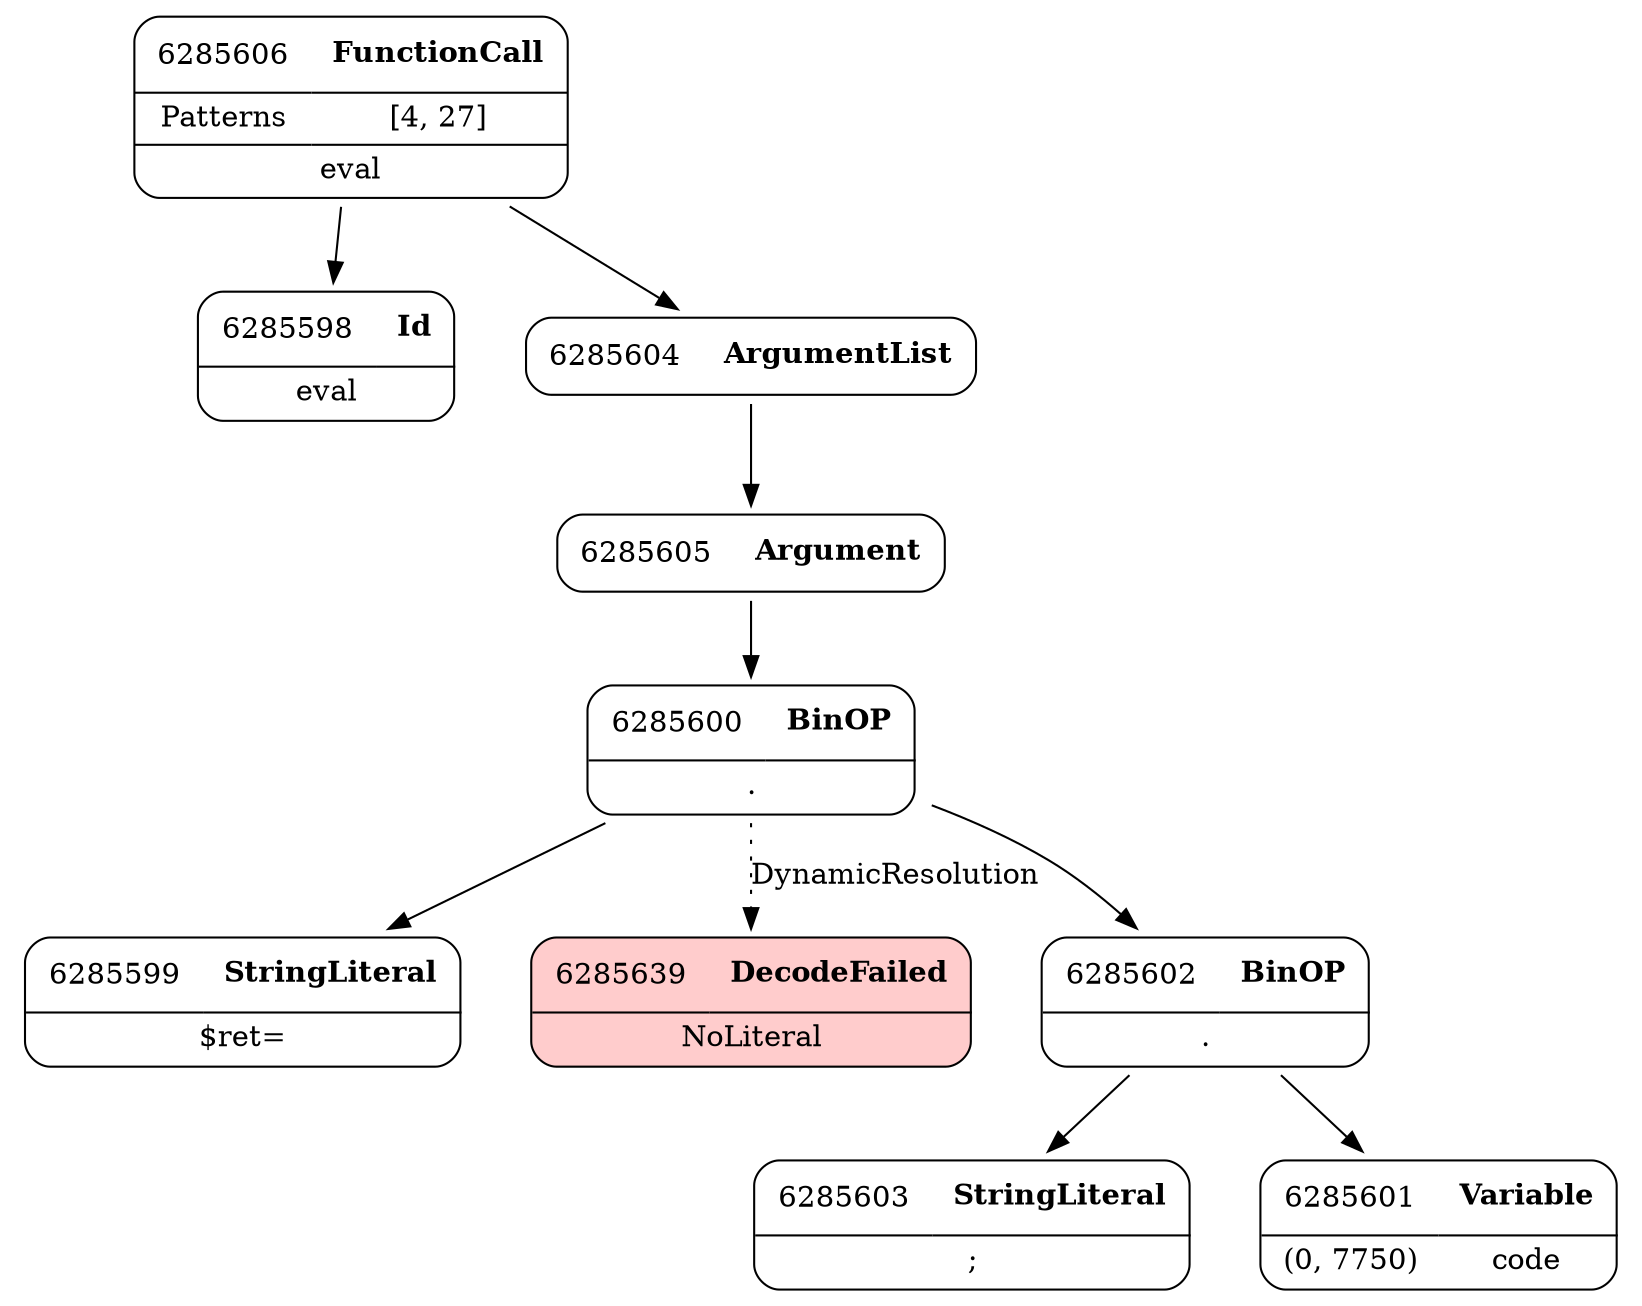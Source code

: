 digraph ast {
node [shape=none];
6285599 [label=<<TABLE border='1' cellspacing='0' cellpadding='10' style='rounded' ><TR><TD border='0'>6285599</TD><TD border='0'><B>StringLiteral</B></TD></TR><HR/><TR><TD border='0' cellpadding='5' colspan='2'>$ret=</TD></TR></TABLE>>];
6285598 [label=<<TABLE border='1' cellspacing='0' cellpadding='10' style='rounded' ><TR><TD border='0'>6285598</TD><TD border='0'><B>Id</B></TD></TR><HR/><TR><TD border='0' cellpadding='5' colspan='2'>eval</TD></TR></TABLE>>];
6285639 [label=<<TABLE border='1' cellspacing='0' cellpadding='10' style='rounded' bgcolor='#FFCCCC' ><TR><TD border='0'>6285639</TD><TD border='0'><B>DecodeFailed</B></TD></TR><HR/><TR><TD border='0' cellpadding='5' colspan='2'>NoLiteral</TD></TR></TABLE>>];
6285606 [label=<<TABLE border='1' cellspacing='0' cellpadding='10' style='rounded' ><TR><TD border='0'>6285606</TD><TD border='0'><B>FunctionCall</B></TD></TR><HR/><TR><TD border='0' cellpadding='5'>Patterns</TD><TD border='0' cellpadding='5'>[4, 27]</TD></TR><HR/><TR><TD border='0' cellpadding='5' colspan='2'>eval</TD></TR></TABLE>>];
6285606 -> 6285598 [weight=2];
6285606 -> 6285604 [weight=2];
6285605 [label=<<TABLE border='1' cellspacing='0' cellpadding='10' style='rounded' ><TR><TD border='0'>6285605</TD><TD border='0'><B>Argument</B></TD></TR></TABLE>>];
6285605 -> 6285600 [weight=2];
6285604 [label=<<TABLE border='1' cellspacing='0' cellpadding='10' style='rounded' ><TR><TD border='0'>6285604</TD><TD border='0'><B>ArgumentList</B></TD></TR></TABLE>>];
6285604 -> 6285605 [weight=2];
6285603 [label=<<TABLE border='1' cellspacing='0' cellpadding='10' style='rounded' ><TR><TD border='0'>6285603</TD><TD border='0'><B>StringLiteral</B></TD></TR><HR/><TR><TD border='0' cellpadding='5' colspan='2'>;</TD></TR></TABLE>>];
6285602 [label=<<TABLE border='1' cellspacing='0' cellpadding='10' style='rounded' ><TR><TD border='0'>6285602</TD><TD border='0'><B>BinOP</B></TD></TR><HR/><TR><TD border='0' cellpadding='5' colspan='2'>.</TD></TR></TABLE>>];
6285602 -> 6285601 [weight=2];
6285602 -> 6285603 [weight=2];
6285601 [label=<<TABLE border='1' cellspacing='0' cellpadding='10' style='rounded' ><TR><TD border='0'>6285601</TD><TD border='0'><B>Variable</B></TD></TR><HR/><TR><TD border='0' cellpadding='5'>(0, 7750)</TD><TD border='0' cellpadding='5'>code</TD></TR></TABLE>>];
6285600 [label=<<TABLE border='1' cellspacing='0' cellpadding='10' style='rounded' ><TR><TD border='0'>6285600</TD><TD border='0'><B>BinOP</B></TD></TR><HR/><TR><TD border='0' cellpadding='5' colspan='2'>.</TD></TR></TABLE>>];
6285600 -> 6285599 [weight=2];
6285600 -> 6285602 [weight=2];
6285600 -> 6285639 [style=dotted,label=DynamicResolution];
}
